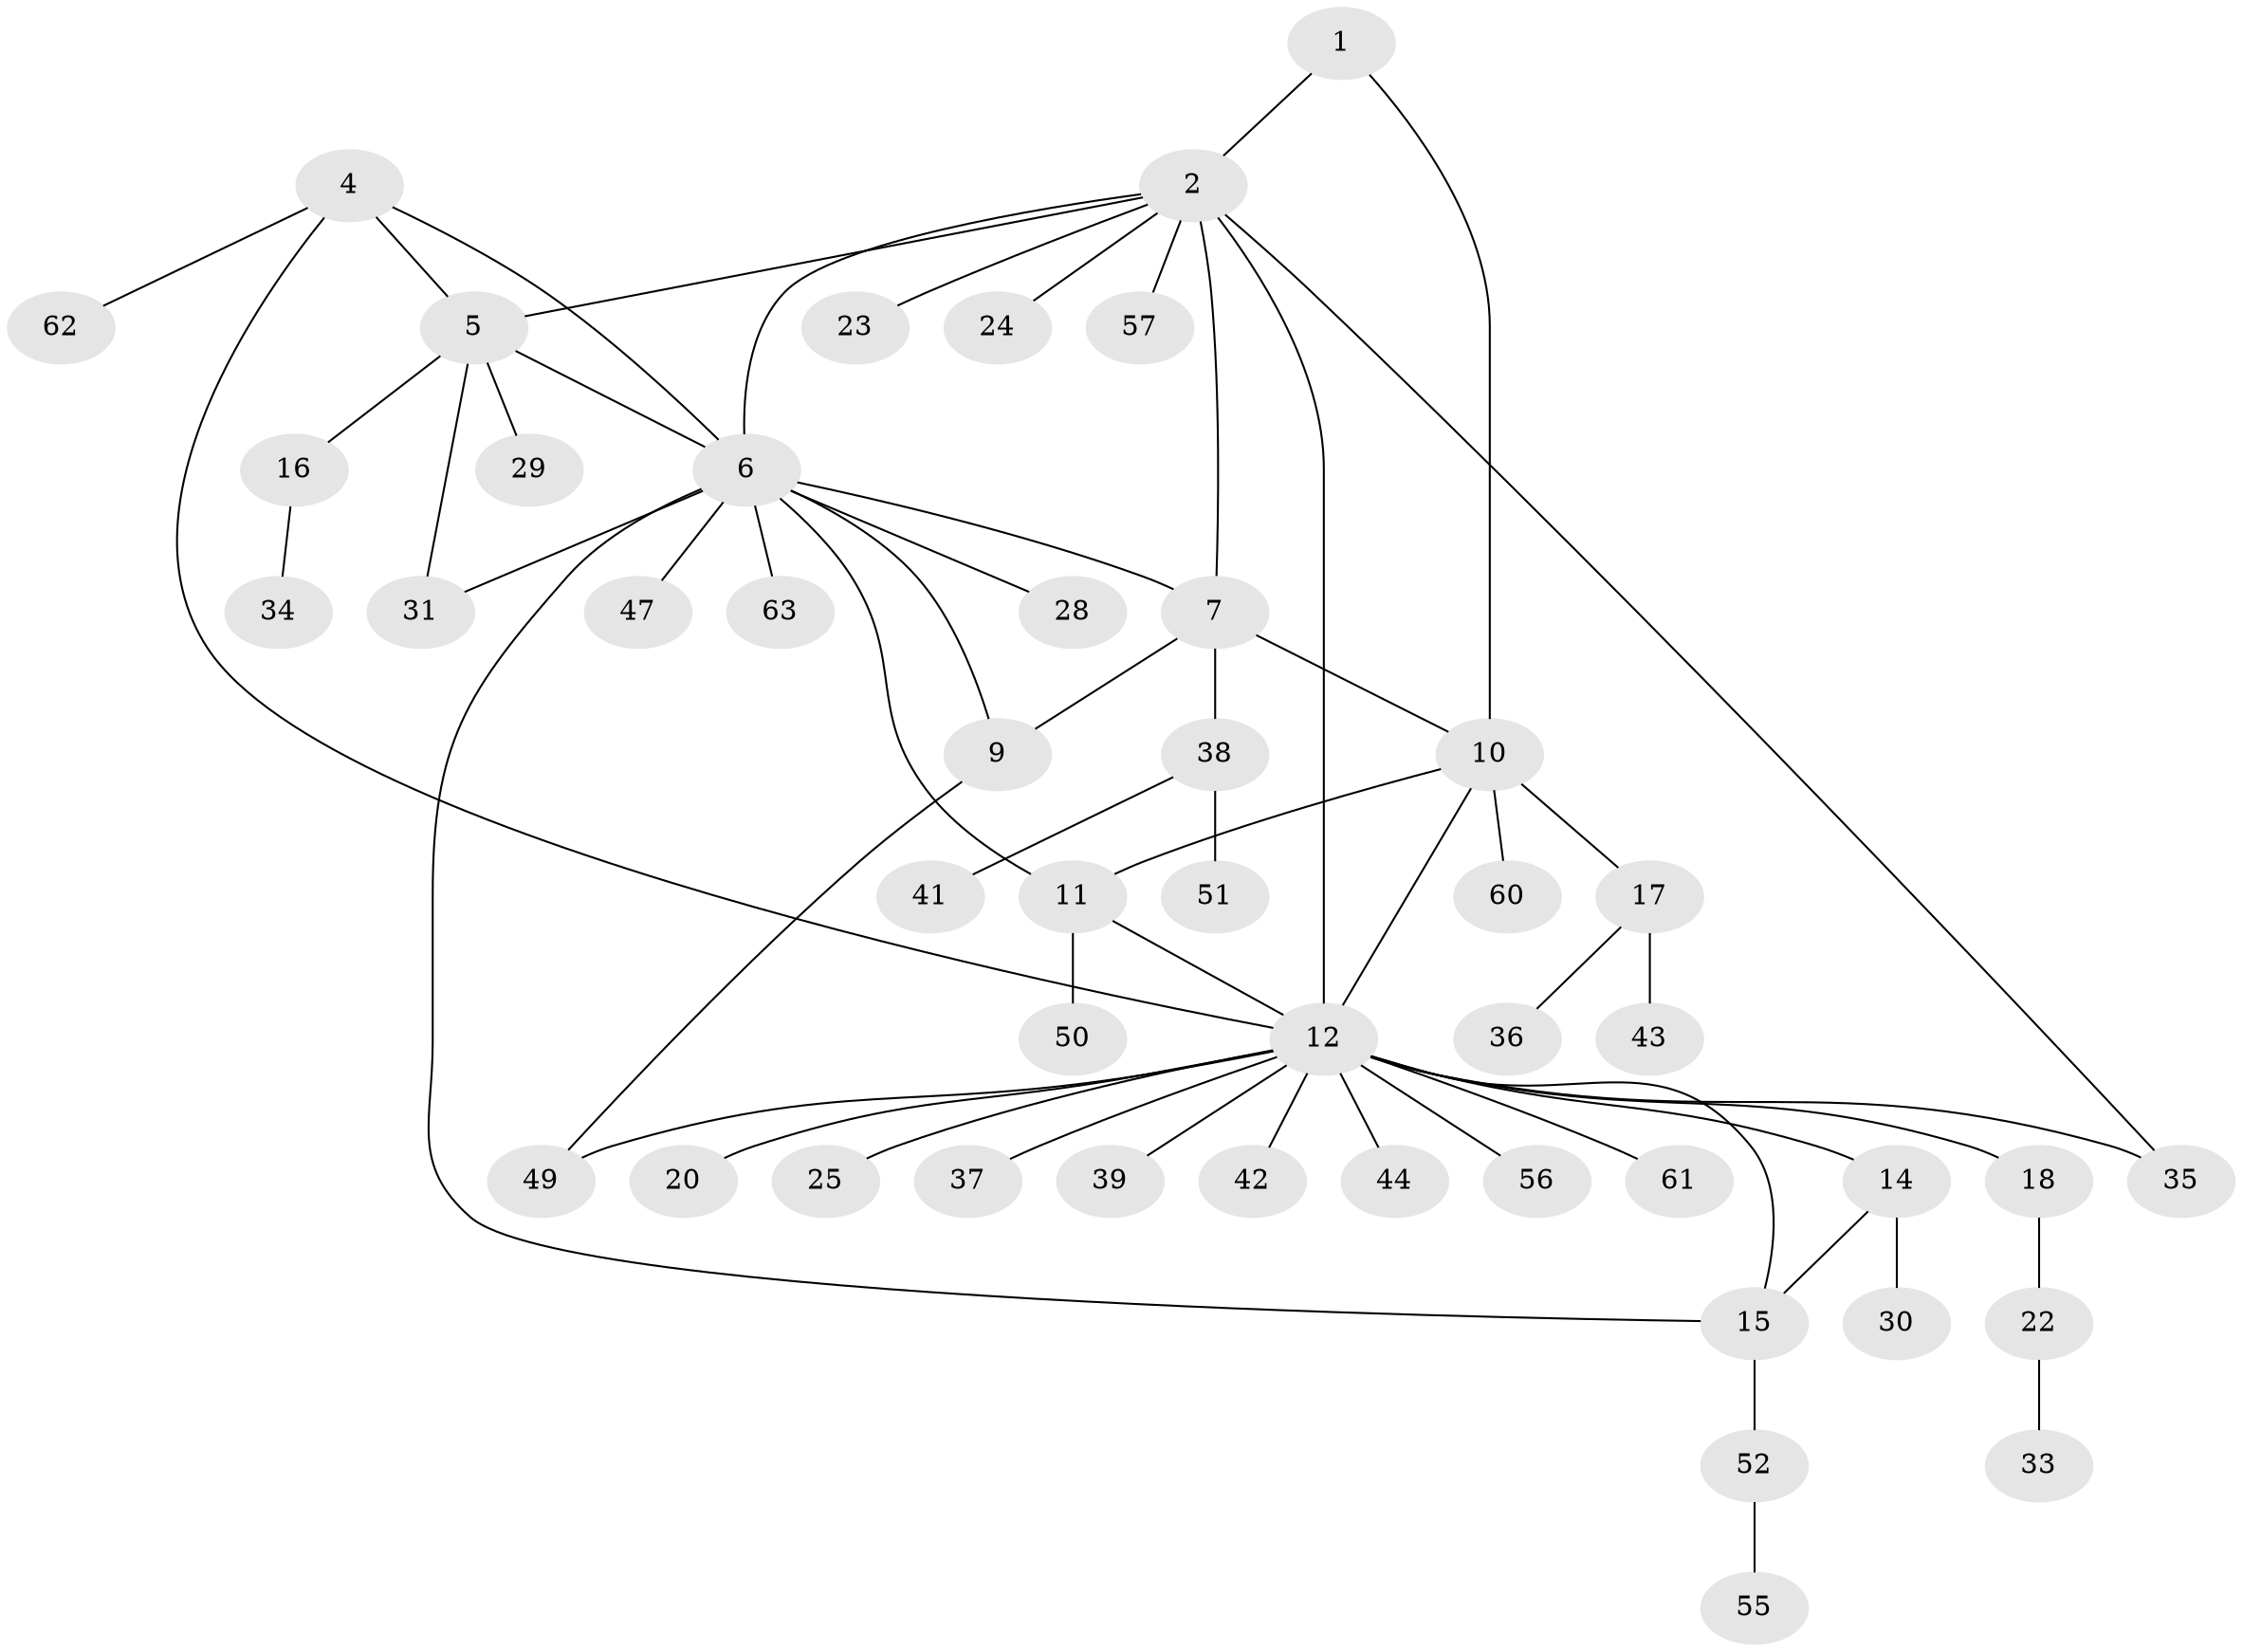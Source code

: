 // original degree distribution, {3: 0.07936507936507936, 10: 0.031746031746031744, 5: 0.047619047619047616, 6: 0.015873015873015872, 8: 0.015873015873015872, 7: 0.015873015873015872, 4: 0.07936507936507936, 9: 0.015873015873015872, 2: 0.19047619047619047, 1: 0.5079365079365079}
// Generated by graph-tools (version 1.1) at 2025/11/02/27/25 16:11:34]
// undirected, 47 vertices, 60 edges
graph export_dot {
graph [start="1"]
  node [color=gray90,style=filled];
  1 [super="+3"];
  2 [super="+21"];
  4 [super="+32"];
  5;
  6 [super="+8"];
  7;
  9 [super="+27"];
  10 [super="+59"];
  11;
  12 [super="+13"];
  14 [super="+48"];
  15;
  16;
  17 [super="+54"];
  18 [super="+19"];
  20;
  22 [super="+26"];
  23;
  24;
  25 [super="+40"];
  28;
  29;
  30;
  31 [super="+45"];
  33;
  34 [super="+46"];
  35;
  36;
  37;
  38 [super="+58"];
  39;
  41;
  42;
  43;
  44;
  47;
  49 [super="+53"];
  50;
  51;
  52;
  55;
  56;
  57;
  60;
  61;
  62;
  63;
  1 -- 2 [weight=2];
  1 -- 10 [weight=2];
  2 -- 6;
  2 -- 7;
  2 -- 23;
  2 -- 24;
  2 -- 35;
  2 -- 57;
  2 -- 5;
  2 -- 12;
  4 -- 5;
  4 -- 6;
  4 -- 62;
  4 -- 12;
  5 -- 6;
  5 -- 16;
  5 -- 29;
  5 -- 31;
  6 -- 11;
  6 -- 28;
  6 -- 47;
  6 -- 63;
  6 -- 7;
  6 -- 9;
  6 -- 15;
  6 -- 31;
  7 -- 9;
  7 -- 10;
  7 -- 38;
  9 -- 49;
  10 -- 11;
  10 -- 12;
  10 -- 17;
  10 -- 60;
  11 -- 12;
  11 -- 50;
  12 -- 20;
  12 -- 25;
  12 -- 39;
  12 -- 44;
  12 -- 56;
  12 -- 61;
  12 -- 35;
  12 -- 37;
  12 -- 42;
  12 -- 14;
  12 -- 15;
  12 -- 18;
  12 -- 49;
  14 -- 15;
  14 -- 30;
  15 -- 52;
  16 -- 34;
  17 -- 36;
  17 -- 43;
  18 -- 22;
  22 -- 33;
  38 -- 41;
  38 -- 51;
  52 -- 55;
}
